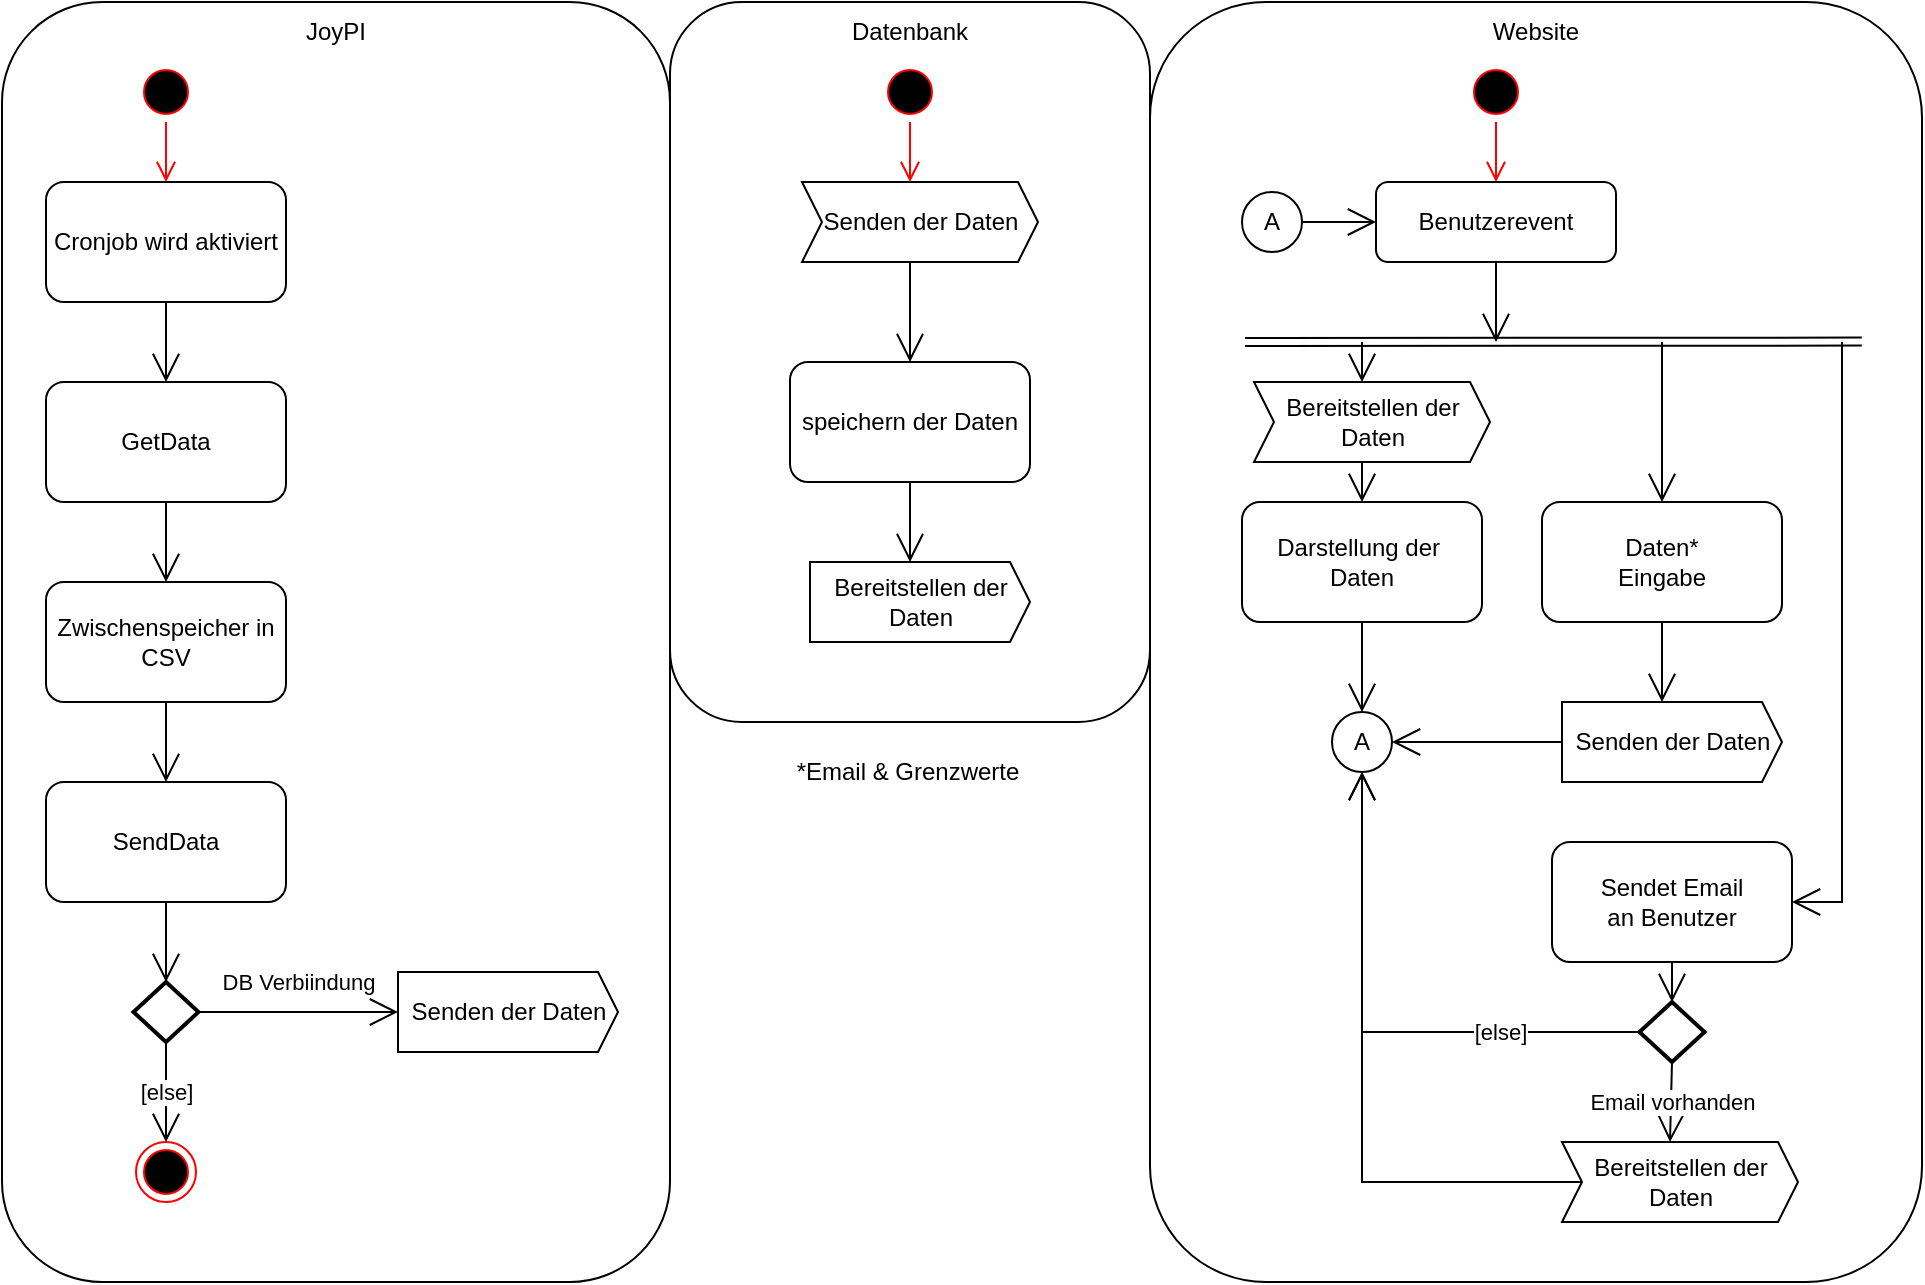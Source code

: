 <mxfile version="16.4.7" type="github">
  <diagram id="MmjJHkkf4oyUfLGze7He" name="Page-1">
    <mxGraphModel dx="1653" dy="933" grid="1" gridSize="10" guides="1" tooltips="1" connect="1" arrows="1" fold="1" page="1" pageScale="1" pageWidth="827" pageHeight="1169" math="0" shadow="0">
      <root>
        <mxCell id="0" />
        <mxCell id="1" parent="0" />
        <mxCell id="qCWlfCWlIz7GnCDvSF9r-3" value="" style="rounded=1;whiteSpace=wrap;html=1;" vertex="1" parent="1">
          <mxGeometry x="-40" y="160" width="334" height="640" as="geometry" />
        </mxCell>
        <mxCell id="qCWlfCWlIz7GnCDvSF9r-4" value="" style="rounded=1;whiteSpace=wrap;html=1;" vertex="1" parent="1">
          <mxGeometry x="294" y="160" width="240" height="360" as="geometry" />
        </mxCell>
        <mxCell id="qCWlfCWlIz7GnCDvSF9r-5" value="" style="rounded=1;whiteSpace=wrap;html=1;" vertex="1" parent="1">
          <mxGeometry x="534" y="160" width="386" height="640" as="geometry" />
        </mxCell>
        <mxCell id="qCWlfCWlIz7GnCDvSF9r-6" value="JoyPI" style="text;html=1;strokeColor=none;fillColor=none;align=center;verticalAlign=middle;whiteSpace=wrap;rounded=0;" vertex="1" parent="1">
          <mxGeometry x="97" y="160" width="60" height="30" as="geometry" />
        </mxCell>
        <mxCell id="qCWlfCWlIz7GnCDvSF9r-7" value="Datenbank" style="text;html=1;strokeColor=none;fillColor=none;align=center;verticalAlign=middle;whiteSpace=wrap;rounded=0;" vertex="1" parent="1">
          <mxGeometry x="384" y="160" width="60" height="30" as="geometry" />
        </mxCell>
        <mxCell id="qCWlfCWlIz7GnCDvSF9r-8" value="Website" style="text;html=1;strokeColor=none;fillColor=none;align=center;verticalAlign=middle;whiteSpace=wrap;rounded=0;" vertex="1" parent="1">
          <mxGeometry x="697" y="160" width="60" height="30" as="geometry" />
        </mxCell>
        <mxCell id="qCWlfCWlIz7GnCDvSF9r-16" value="Cronjob wird aktiviert" style="rounded=1;whiteSpace=wrap;html=1;" vertex="1" parent="1">
          <mxGeometry x="-18" y="250" width="120" height="60" as="geometry" />
        </mxCell>
        <mxCell id="qCWlfCWlIz7GnCDvSF9r-18" value="GetData" style="rounded=1;whiteSpace=wrap;html=1;" vertex="1" parent="1">
          <mxGeometry x="-18" y="350" width="120" height="60" as="geometry" />
        </mxCell>
        <mxCell id="qCWlfCWlIz7GnCDvSF9r-19" value="Zwischenspeicher in CSV" style="rounded=1;whiteSpace=wrap;html=1;" vertex="1" parent="1">
          <mxGeometry x="-18" y="450" width="120" height="60" as="geometry" />
        </mxCell>
        <mxCell id="qCWlfCWlIz7GnCDvSF9r-22" value="" style="endArrow=open;endFill=1;endSize=12;html=1;rounded=0;exitX=0.5;exitY=1;exitDx=0;exitDy=0;" edge="1" parent="1" source="qCWlfCWlIz7GnCDvSF9r-16" target="qCWlfCWlIz7GnCDvSF9r-18">
          <mxGeometry width="160" relative="1" as="geometry">
            <mxPoint x="208" y="520" as="sourcePoint" />
            <mxPoint x="368" y="520" as="targetPoint" />
          </mxGeometry>
        </mxCell>
        <mxCell id="qCWlfCWlIz7GnCDvSF9r-23" value="" style="endArrow=open;endFill=1;endSize=12;html=1;rounded=0;exitX=0.5;exitY=1;exitDx=0;exitDy=0;entryX=0.5;entryY=0;entryDx=0;entryDy=0;" edge="1" parent="1" source="qCWlfCWlIz7GnCDvSF9r-18" target="qCWlfCWlIz7GnCDvSF9r-19">
          <mxGeometry width="160" relative="1" as="geometry">
            <mxPoint x="208" y="520" as="sourcePoint" />
            <mxPoint x="368" y="520" as="targetPoint" />
          </mxGeometry>
        </mxCell>
        <mxCell id="qCWlfCWlIz7GnCDvSF9r-25" value="SendData" style="rounded=1;whiteSpace=wrap;html=1;" vertex="1" parent="1">
          <mxGeometry x="-18" y="550" width="120" height="60" as="geometry" />
        </mxCell>
        <mxCell id="qCWlfCWlIz7GnCDvSF9r-26" value="" style="endArrow=open;endFill=1;endSize=12;html=1;rounded=0;exitX=0.5;exitY=1;exitDx=0;exitDy=0;entryX=0.5;entryY=0;entryDx=0;entryDy=0;" edge="1" parent="1" source="qCWlfCWlIz7GnCDvSF9r-19" target="qCWlfCWlIz7GnCDvSF9r-25">
          <mxGeometry width="160" relative="1" as="geometry">
            <mxPoint x="208" y="520" as="sourcePoint" />
            <mxPoint x="368" y="520" as="targetPoint" />
          </mxGeometry>
        </mxCell>
        <mxCell id="qCWlfCWlIz7GnCDvSF9r-29" value="" style="strokeWidth=2;html=1;shape=mxgraph.flowchart.decision;whiteSpace=wrap;" vertex="1" parent="1">
          <mxGeometry x="25.75" y="650" width="32.5" height="30" as="geometry" />
        </mxCell>
        <mxCell id="qCWlfCWlIz7GnCDvSF9r-30" value="" style="endArrow=open;endFill=1;endSize=12;html=1;rounded=0;exitX=0.5;exitY=1;exitDx=0;exitDy=0;entryX=0.5;entryY=0;entryDx=0;entryDy=0;entryPerimeter=0;" edge="1" parent="1" source="qCWlfCWlIz7GnCDvSF9r-25" target="qCWlfCWlIz7GnCDvSF9r-29">
          <mxGeometry width="160" relative="1" as="geometry">
            <mxPoint x="112" y="580" as="sourcePoint" />
            <mxPoint x="272" y="580" as="targetPoint" />
          </mxGeometry>
        </mxCell>
        <mxCell id="qCWlfCWlIz7GnCDvSF9r-31" value="" style="ellipse;html=1;shape=endState;fillColor=#000000;strokeColor=#ff0000;" vertex="1" parent="1">
          <mxGeometry x="27" y="730" width="30" height="30" as="geometry" />
        </mxCell>
        <mxCell id="qCWlfCWlIz7GnCDvSF9r-32" value="" style="ellipse;html=1;shape=startState;fillColor=#000000;strokeColor=#ff0000;" vertex="1" parent="1">
          <mxGeometry x="27" y="190" width="30" height="30" as="geometry" />
        </mxCell>
        <mxCell id="qCWlfCWlIz7GnCDvSF9r-33" value="" style="edgeStyle=orthogonalEdgeStyle;html=1;verticalAlign=bottom;endArrow=open;endSize=8;strokeColor=#ff0000;rounded=0;entryX=0.5;entryY=0;entryDx=0;entryDy=0;" edge="1" source="qCWlfCWlIz7GnCDvSF9r-32" parent="1" target="qCWlfCWlIz7GnCDvSF9r-16">
          <mxGeometry relative="1" as="geometry">
            <mxPoint x="147" y="300" as="targetPoint" />
          </mxGeometry>
        </mxCell>
        <mxCell id="qCWlfCWlIz7GnCDvSF9r-34" value="[else]" style="endArrow=open;endFill=1;endSize=12;html=1;rounded=0;exitX=0.5;exitY=1;exitDx=0;exitDy=0;exitPerimeter=0;entryX=0.5;entryY=0;entryDx=0;entryDy=0;" edge="1" parent="1" source="qCWlfCWlIz7GnCDvSF9r-29" target="qCWlfCWlIz7GnCDvSF9r-31">
          <mxGeometry width="160" relative="1" as="geometry">
            <mxPoint x="112" y="680" as="sourcePoint" />
            <mxPoint x="272" y="680" as="targetPoint" />
          </mxGeometry>
        </mxCell>
        <mxCell id="qCWlfCWlIz7GnCDvSF9r-36" value="Senden der Daten" style="html=1;shadow=0;dashed=0;align=center;verticalAlign=middle;shape=mxgraph.arrows2.arrow;dy=0;dx=10;notch=0;" vertex="1" parent="1">
          <mxGeometry x="158" y="645" width="110" height="40" as="geometry" />
        </mxCell>
        <mxCell id="qCWlfCWlIz7GnCDvSF9r-37" value="" style="endArrow=open;endFill=1;endSize=12;html=1;rounded=0;exitX=1;exitY=0.5;exitDx=0;exitDy=0;exitPerimeter=0;entryX=0;entryY=0.5;entryDx=0;entryDy=0;entryPerimeter=0;" edge="1" parent="1" source="qCWlfCWlIz7GnCDvSF9r-29" target="qCWlfCWlIz7GnCDvSF9r-36">
          <mxGeometry width="160" relative="1" as="geometry">
            <mxPoint x="112" y="480" as="sourcePoint" />
            <mxPoint x="272" y="480" as="targetPoint" />
          </mxGeometry>
        </mxCell>
        <mxCell id="qCWlfCWlIz7GnCDvSF9r-38" value="DB Verbiindung" style="edgeLabel;html=1;align=center;verticalAlign=middle;resizable=0;points=[];" vertex="1" connectable="0" parent="qCWlfCWlIz7GnCDvSF9r-37">
          <mxGeometry x="-0.29" relative="1" as="geometry">
            <mxPoint x="14" y="-15" as="offset" />
          </mxGeometry>
        </mxCell>
        <mxCell id="qCWlfCWlIz7GnCDvSF9r-39" value="Senden der Daten" style="html=1;shadow=0;dashed=0;align=center;verticalAlign=middle;shape=mxgraph.arrows2.arrow;dy=0;dx=10;notch=10;" vertex="1" parent="1">
          <mxGeometry x="360" y="250" width="118" height="40" as="geometry" />
        </mxCell>
        <mxCell id="qCWlfCWlIz7GnCDvSF9r-42" value="speichern der Daten" style="rounded=1;whiteSpace=wrap;html=1;" vertex="1" parent="1">
          <mxGeometry x="354" y="340" width="120" height="60" as="geometry" />
        </mxCell>
        <mxCell id="qCWlfCWlIz7GnCDvSF9r-44" value="" style="ellipse;html=1;shape=startState;fillColor=#000000;strokeColor=#ff0000;" vertex="1" parent="1">
          <mxGeometry x="399" y="190" width="30" height="30" as="geometry" />
        </mxCell>
        <mxCell id="qCWlfCWlIz7GnCDvSF9r-45" value="" style="edgeStyle=orthogonalEdgeStyle;html=1;verticalAlign=bottom;endArrow=open;endSize=8;strokeColor=#ff0000;rounded=0;entryX=0;entryY=0;entryDx=54;entryDy=0;entryPerimeter=0;" edge="1" source="qCWlfCWlIz7GnCDvSF9r-44" parent="1" target="qCWlfCWlIz7GnCDvSF9r-39">
          <mxGeometry relative="1" as="geometry">
            <mxPoint x="414" y="280" as="targetPoint" />
          </mxGeometry>
        </mxCell>
        <mxCell id="qCWlfCWlIz7GnCDvSF9r-47" value="" style="endArrow=open;endFill=1;endSize=12;html=1;rounded=0;exitX=0;exitY=0;exitDx=54;exitDy=40;exitPerimeter=0;entryX=0.5;entryY=0;entryDx=0;entryDy=0;" edge="1" parent="1" source="qCWlfCWlIz7GnCDvSF9r-39" target="qCWlfCWlIz7GnCDvSF9r-42">
          <mxGeometry width="160" relative="1" as="geometry">
            <mxPoint x="220" y="480" as="sourcePoint" />
            <mxPoint x="380" y="480" as="targetPoint" />
          </mxGeometry>
        </mxCell>
        <mxCell id="qCWlfCWlIz7GnCDvSF9r-49" value="Bereitstellen der &lt;br&gt;Daten" style="html=1;shadow=0;dashed=0;align=center;verticalAlign=middle;shape=mxgraph.arrows2.arrow;dy=0;dx=10;notch=0;" vertex="1" parent="1">
          <mxGeometry x="364" y="440" width="110" height="40" as="geometry" />
        </mxCell>
        <mxCell id="qCWlfCWlIz7GnCDvSF9r-50" value="" style="endArrow=open;endFill=1;endSize=12;html=1;rounded=0;exitX=0.5;exitY=1;exitDx=0;exitDy=0;entryX=0;entryY=0;entryDx=50;entryDy=0;entryPerimeter=0;" edge="1" parent="1" source="qCWlfCWlIz7GnCDvSF9r-42" target="qCWlfCWlIz7GnCDvSF9r-49">
          <mxGeometry width="160" relative="1" as="geometry">
            <mxPoint x="220" y="470" as="sourcePoint" />
            <mxPoint x="380" y="470" as="targetPoint" />
          </mxGeometry>
        </mxCell>
        <mxCell id="qCWlfCWlIz7GnCDvSF9r-51" value="Bereitstellen der &lt;br&gt;Daten" style="html=1;shadow=0;dashed=0;align=center;verticalAlign=middle;shape=mxgraph.arrows2.arrow;dy=0;dx=10;notch=10;" vertex="1" parent="1">
          <mxGeometry x="586" y="350" width="118" height="40" as="geometry" />
        </mxCell>
        <mxCell id="qCWlfCWlIz7GnCDvSF9r-52" value="Senden der Daten" style="html=1;shadow=0;dashed=0;align=center;verticalAlign=middle;shape=mxgraph.arrows2.arrow;dy=0;dx=10;notch=0;" vertex="1" parent="1">
          <mxGeometry x="740" y="510" width="110" height="40" as="geometry" />
        </mxCell>
        <mxCell id="qCWlfCWlIz7GnCDvSF9r-53" value="" style="ellipse;html=1;shape=startState;fillColor=#000000;strokeColor=#ff0000;" vertex="1" parent="1">
          <mxGeometry x="692" y="190" width="30" height="30" as="geometry" />
        </mxCell>
        <mxCell id="qCWlfCWlIz7GnCDvSF9r-54" value="" style="edgeStyle=orthogonalEdgeStyle;html=1;verticalAlign=bottom;endArrow=open;endSize=8;strokeColor=#ff0000;rounded=0;entryX=0.5;entryY=0;entryDx=0;entryDy=0;" edge="1" source="qCWlfCWlIz7GnCDvSF9r-53" parent="1" target="qCWlfCWlIz7GnCDvSF9r-61">
          <mxGeometry relative="1" as="geometry">
            <mxPoint x="707" y="260" as="targetPoint" />
          </mxGeometry>
        </mxCell>
        <mxCell id="qCWlfCWlIz7GnCDvSF9r-55" value="Darstellung der&amp;nbsp;&lt;br&gt;Daten" style="rounded=1;whiteSpace=wrap;html=1;" vertex="1" parent="1">
          <mxGeometry x="580" y="410" width="120" height="60" as="geometry" />
        </mxCell>
        <mxCell id="qCWlfCWlIz7GnCDvSF9r-56" value="" style="endArrow=open;endFill=1;endSize=12;html=1;rounded=0;exitX=0;exitY=0;exitDx=54;exitDy=40;exitPerimeter=0;entryX=0.5;entryY=0;entryDx=0;entryDy=0;" edge="1" parent="1" source="qCWlfCWlIz7GnCDvSF9r-51" target="qCWlfCWlIz7GnCDvSF9r-55">
          <mxGeometry width="160" relative="1" as="geometry">
            <mxPoint x="361" y="570" as="sourcePoint" />
            <mxPoint x="521" y="570" as="targetPoint" />
          </mxGeometry>
        </mxCell>
        <mxCell id="qCWlfCWlIz7GnCDvSF9r-58" value="" style="shape=link;html=1;rounded=0;entryX=0.922;entryY=0.365;entryDx=0;entryDy=0;entryPerimeter=0;" edge="1" parent="1">
          <mxGeometry width="100" relative="1" as="geometry">
            <mxPoint x="581.5" y="330" as="sourcePoint" />
            <mxPoint x="889.892" y="329.8" as="targetPoint" />
          </mxGeometry>
        </mxCell>
        <mxCell id="qCWlfCWlIz7GnCDvSF9r-60" value="" style="endArrow=open;endFill=1;endSize=12;html=1;rounded=0;entryX=0;entryY=0;entryDx=54;entryDy=0;entryPerimeter=0;" edge="1" parent="1" target="qCWlfCWlIz7GnCDvSF9r-51">
          <mxGeometry width="160" relative="1" as="geometry">
            <mxPoint x="640" y="330" as="sourcePoint" />
            <mxPoint x="727" y="620" as="targetPoint" />
          </mxGeometry>
        </mxCell>
        <mxCell id="qCWlfCWlIz7GnCDvSF9r-61" value="Benutzerevent" style="rounded=1;whiteSpace=wrap;html=1;" vertex="1" parent="1">
          <mxGeometry x="647" y="250" width="120" height="40" as="geometry" />
        </mxCell>
        <mxCell id="qCWlfCWlIz7GnCDvSF9r-62" value="Daten*&lt;br&gt;Eingabe" style="rounded=1;whiteSpace=wrap;html=1;" vertex="1" parent="1">
          <mxGeometry x="730" y="410" width="120" height="60" as="geometry" />
        </mxCell>
        <mxCell id="qCWlfCWlIz7GnCDvSF9r-63" value="" style="endArrow=open;endFill=1;endSize=12;html=1;rounded=0;entryX=0.5;entryY=0;entryDx=0;entryDy=0;" edge="1" parent="1" target="qCWlfCWlIz7GnCDvSF9r-62">
          <mxGeometry width="160" relative="1" as="geometry">
            <mxPoint x="790" y="330" as="sourcePoint" />
            <mxPoint x="700" y="610" as="targetPoint" />
          </mxGeometry>
        </mxCell>
        <mxCell id="qCWlfCWlIz7GnCDvSF9r-64" value="" style="endArrow=open;endFill=1;endSize=12;html=1;rounded=0;exitX=0.5;exitY=1;exitDx=0;exitDy=0;entryX=0;entryY=0;entryDx=50;entryDy=0;entryPerimeter=0;" edge="1" parent="1" source="qCWlfCWlIz7GnCDvSF9r-62" target="qCWlfCWlIz7GnCDvSF9r-52">
          <mxGeometry width="160" relative="1" as="geometry">
            <mxPoint x="628" y="540" as="sourcePoint" />
            <mxPoint x="788" y="540" as="targetPoint" />
          </mxGeometry>
        </mxCell>
        <mxCell id="qCWlfCWlIz7GnCDvSF9r-65" value="*Email &amp;amp; Grenzwerte" style="text;html=1;strokeColor=none;fillColor=none;align=center;verticalAlign=middle;whiteSpace=wrap;rounded=0;" vertex="1" parent="1">
          <mxGeometry x="344" y="530" width="138" height="30" as="geometry" />
        </mxCell>
        <mxCell id="qCWlfCWlIz7GnCDvSF9r-66" value="" style="endArrow=open;endFill=1;endSize=12;html=1;rounded=0;exitX=0.5;exitY=1;exitDx=0;exitDy=0;" edge="1" parent="1" source="qCWlfCWlIz7GnCDvSF9r-61">
          <mxGeometry width="160" relative="1" as="geometry">
            <mxPoint x="520" y="450" as="sourcePoint" />
            <mxPoint x="707" y="330" as="targetPoint" />
          </mxGeometry>
        </mxCell>
        <mxCell id="qCWlfCWlIz7GnCDvSF9r-67" value="A" style="ellipse;whiteSpace=wrap;html=1;aspect=fixed;" vertex="1" parent="1">
          <mxGeometry x="580" y="255" width="30" height="30" as="geometry" />
        </mxCell>
        <mxCell id="qCWlfCWlIz7GnCDvSF9r-68" value="" style="endArrow=open;endFill=1;endSize=12;html=1;rounded=0;exitX=1;exitY=0.5;exitDx=0;exitDy=0;entryX=0;entryY=0.5;entryDx=0;entryDy=0;" edge="1" parent="1" source="qCWlfCWlIz7GnCDvSF9r-67" target="qCWlfCWlIz7GnCDvSF9r-61">
          <mxGeometry width="160" relative="1" as="geometry">
            <mxPoint x="520" y="450" as="sourcePoint" />
            <mxPoint x="680" y="450" as="targetPoint" />
          </mxGeometry>
        </mxCell>
        <mxCell id="qCWlfCWlIz7GnCDvSF9r-69" value="A" style="ellipse;whiteSpace=wrap;html=1;aspect=fixed;" vertex="1" parent="1">
          <mxGeometry x="625" y="515" width="30" height="30" as="geometry" />
        </mxCell>
        <mxCell id="qCWlfCWlIz7GnCDvSF9r-70" value="" style="endArrow=open;endFill=1;endSize=12;html=1;rounded=0;exitX=0.5;exitY=1;exitDx=0;exitDy=0;entryX=0.5;entryY=0;entryDx=0;entryDy=0;" edge="1" parent="1" source="qCWlfCWlIz7GnCDvSF9r-55" target="qCWlfCWlIz7GnCDvSF9r-69">
          <mxGeometry width="160" relative="1" as="geometry">
            <mxPoint x="620.0" y="280" as="sourcePoint" />
            <mxPoint x="657.0" y="280" as="targetPoint" />
          </mxGeometry>
        </mxCell>
        <mxCell id="qCWlfCWlIz7GnCDvSF9r-71" value="" style="endArrow=open;endFill=1;endSize=12;html=1;rounded=0;exitX=0;exitY=0.5;exitDx=0;exitDy=0;entryX=1;entryY=0.5;entryDx=0;entryDy=0;exitPerimeter=0;" edge="1" parent="1" source="qCWlfCWlIz7GnCDvSF9r-52" target="qCWlfCWlIz7GnCDvSF9r-69">
          <mxGeometry width="160" relative="1" as="geometry">
            <mxPoint x="630.0" y="290" as="sourcePoint" />
            <mxPoint x="667.0" y="290" as="targetPoint" />
          </mxGeometry>
        </mxCell>
        <mxCell id="qCWlfCWlIz7GnCDvSF9r-73" value="Sendet Email&lt;br&gt;an Benutzer" style="rounded=1;whiteSpace=wrap;html=1;" vertex="1" parent="1">
          <mxGeometry x="735" y="580" width="120" height="60" as="geometry" />
        </mxCell>
        <mxCell id="qCWlfCWlIz7GnCDvSF9r-74" value="" style="endArrow=open;endFill=1;endSize=12;html=1;rounded=0;entryX=1;entryY=0.5;entryDx=0;entryDy=0;" edge="1" parent="1" target="qCWlfCWlIz7GnCDvSF9r-73">
          <mxGeometry width="160" relative="1" as="geometry">
            <mxPoint x="880" y="330" as="sourcePoint" />
            <mxPoint x="590" y="570" as="targetPoint" />
            <Array as="points">
              <mxPoint x="880" y="610" />
            </Array>
          </mxGeometry>
        </mxCell>
        <mxCell id="qCWlfCWlIz7GnCDvSF9r-76" value="Bereitstellen der &lt;br&gt;Daten" style="html=1;shadow=0;dashed=0;align=center;verticalAlign=middle;shape=mxgraph.arrows2.arrow;dy=0;dx=10;notch=10;" vertex="1" parent="1">
          <mxGeometry x="740" y="730" width="118" height="40" as="geometry" />
        </mxCell>
        <mxCell id="qCWlfCWlIz7GnCDvSF9r-78" value="" style="strokeWidth=2;html=1;shape=mxgraph.flowchart.decision;whiteSpace=wrap;" vertex="1" parent="1">
          <mxGeometry x="778.75" y="660" width="32.5" height="30" as="geometry" />
        </mxCell>
        <mxCell id="qCWlfCWlIz7GnCDvSF9r-79" value="" style="endArrow=open;endFill=1;endSize=12;html=1;rounded=0;exitX=0.5;exitY=1;exitDx=0;exitDy=0;entryX=0.5;entryY=0;entryDx=0;entryDy=0;entryPerimeter=0;" edge="1" parent="1" target="qCWlfCWlIz7GnCDvSF9r-78" source="qCWlfCWlIz7GnCDvSF9r-73">
          <mxGeometry width="160" relative="1" as="geometry">
            <mxPoint x="589.46" y="600" as="sourcePoint" />
            <mxPoint x="819.46" y="570" as="targetPoint" />
          </mxGeometry>
        </mxCell>
        <mxCell id="qCWlfCWlIz7GnCDvSF9r-81" value="[else]" style="endArrow=open;endFill=1;endSize=12;html=1;rounded=0;exitX=0;exitY=0.5;exitDx=0;exitDy=0;exitPerimeter=0;entryX=0.5;entryY=1;entryDx=0;entryDy=0;" edge="1" parent="1" source="qCWlfCWlIz7GnCDvSF9r-78" target="qCWlfCWlIz7GnCDvSF9r-69">
          <mxGeometry x="-0.488" width="160" relative="1" as="geometry">
            <mxPoint x="659.46" y="670" as="sourcePoint" />
            <mxPoint x="589.46" y="720" as="targetPoint" />
            <Array as="points">
              <mxPoint x="640" y="675" />
            </Array>
            <mxPoint x="-1" as="offset" />
          </mxGeometry>
        </mxCell>
        <mxCell id="qCWlfCWlIz7GnCDvSF9r-83" value="Email vorhanden" style="endArrow=open;endFill=1;endSize=12;html=1;rounded=0;exitX=0.5;exitY=1;exitDx=0;exitDy=0;exitPerimeter=0;entryX=0;entryY=0;entryDx=54;entryDy=0;entryPerimeter=0;" edge="1" parent="1" source="qCWlfCWlIz7GnCDvSF9r-78" target="qCWlfCWlIz7GnCDvSF9r-76">
          <mxGeometry width="160" relative="1" as="geometry">
            <mxPoint x="520" y="690" as="sourcePoint" />
            <mxPoint x="680" y="690" as="targetPoint" />
          </mxGeometry>
        </mxCell>
        <mxCell id="qCWlfCWlIz7GnCDvSF9r-84" value="" style="endArrow=open;endFill=1;endSize=12;html=1;rounded=0;exitX=0;exitY=0.5;exitDx=10;exitDy=0;exitPerimeter=0;entryX=0.5;entryY=1;entryDx=0;entryDy=0;" edge="1" parent="1" source="qCWlfCWlIz7GnCDvSF9r-76" target="qCWlfCWlIz7GnCDvSF9r-69">
          <mxGeometry width="160" relative="1" as="geometry">
            <mxPoint x="520" y="690" as="sourcePoint" />
            <mxPoint x="680" y="690" as="targetPoint" />
            <Array as="points">
              <mxPoint x="640" y="750" />
            </Array>
          </mxGeometry>
        </mxCell>
      </root>
    </mxGraphModel>
  </diagram>
</mxfile>
